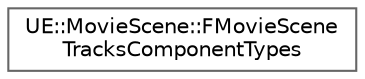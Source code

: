 digraph "Graphical Class Hierarchy"
{
 // INTERACTIVE_SVG=YES
 // LATEX_PDF_SIZE
  bgcolor="transparent";
  edge [fontname=Helvetica,fontsize=10,labelfontname=Helvetica,labelfontsize=10];
  node [fontname=Helvetica,fontsize=10,shape=box,height=0.2,width=0.4];
  rankdir="LR";
  Node0 [id="Node000000",label="UE::MovieScene::FMovieScene\lTracksComponentTypes",height=0.2,width=0.4,color="grey40", fillcolor="white", style="filled",URL="$db/dc9/structUE_1_1MovieScene_1_1FMovieSceneTracksComponentTypes.html",tooltip=" "];
}
